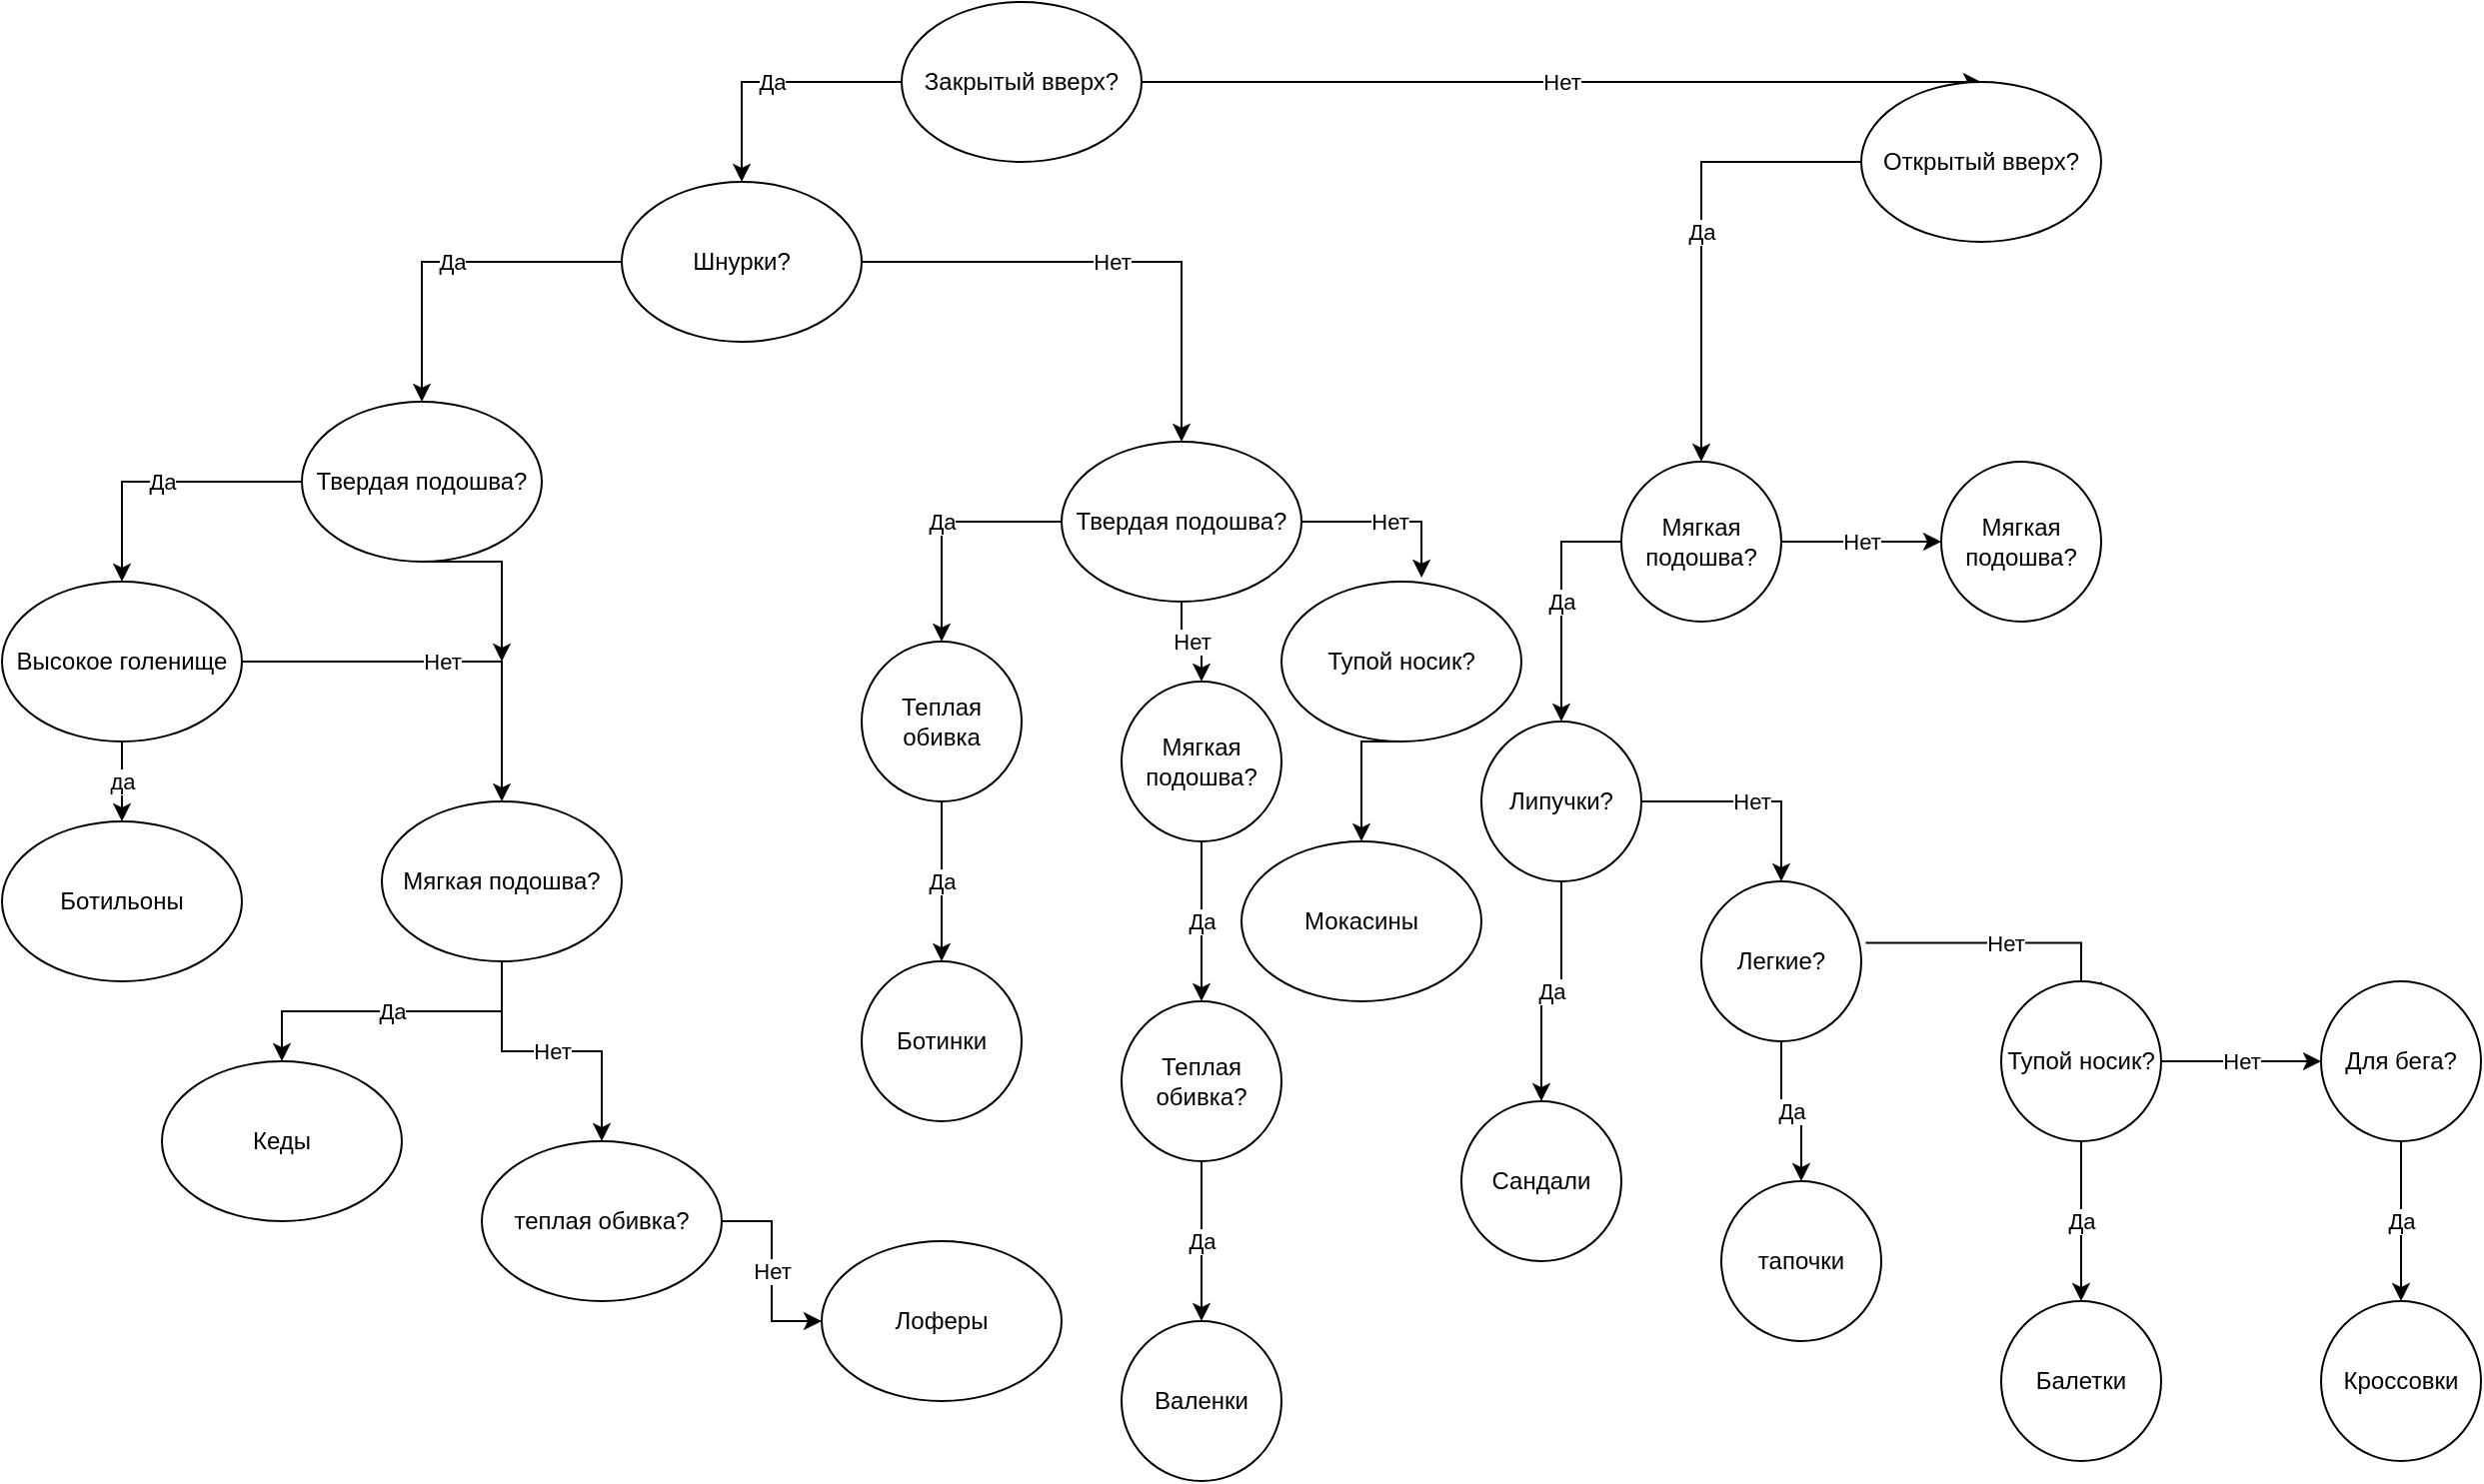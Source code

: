 <mxfile version="24.7.17">
  <diagram name="Страница — 1" id="AVN9i6M1l0PhNxlAUeYG">
    <mxGraphModel dx="2006" dy="676" grid="1" gridSize="10" guides="1" tooltips="1" connect="1" arrows="1" fold="1" page="1" pageScale="1" pageWidth="827" pageHeight="1169" math="0" shadow="0">
      <root>
        <mxCell id="0" />
        <mxCell id="1" parent="0" />
        <mxCell id="QfYBvfX-g-FYj6JUSHEv-9" value="Да" style="edgeStyle=orthogonalEdgeStyle;rounded=0;orthogonalLoop=1;jettySize=auto;html=1;" edge="1" parent="1" source="QfYBvfX-g-FYj6JUSHEv-1" target="QfYBvfX-g-FYj6JUSHEv-8">
          <mxGeometry relative="1" as="geometry" />
        </mxCell>
        <mxCell id="QfYBvfX-g-FYj6JUSHEv-11" value="Нет" style="edgeStyle=orthogonalEdgeStyle;rounded=0;orthogonalLoop=1;jettySize=auto;html=1;entryX=0.5;entryY=0;entryDx=0;entryDy=0;" edge="1" parent="1" source="QfYBvfX-g-FYj6JUSHEv-1" target="QfYBvfX-g-FYj6JUSHEv-10">
          <mxGeometry relative="1" as="geometry">
            <Array as="points">
              <mxPoint x="350" y="40" />
            </Array>
          </mxGeometry>
        </mxCell>
        <mxCell id="QfYBvfX-g-FYj6JUSHEv-1" value="Закрытый вверх?" style="ellipse;whiteSpace=wrap;html=1;" vertex="1" parent="1">
          <mxGeometry x="20" width="120" height="80" as="geometry" />
        </mxCell>
        <mxCell id="QfYBvfX-g-FYj6JUSHEv-13" value="Да" style="edgeStyle=orthogonalEdgeStyle;rounded=0;orthogonalLoop=1;jettySize=auto;html=1;" edge="1" parent="1" source="QfYBvfX-g-FYj6JUSHEv-8" target="QfYBvfX-g-FYj6JUSHEv-12">
          <mxGeometry relative="1" as="geometry" />
        </mxCell>
        <mxCell id="QfYBvfX-g-FYj6JUSHEv-15" value="Нет" style="edgeStyle=orthogonalEdgeStyle;rounded=0;orthogonalLoop=1;jettySize=auto;html=1;" edge="1" parent="1" source="QfYBvfX-g-FYj6JUSHEv-8" target="QfYBvfX-g-FYj6JUSHEv-14">
          <mxGeometry relative="1" as="geometry" />
        </mxCell>
        <mxCell id="QfYBvfX-g-FYj6JUSHEv-8" value="Шнурки?" style="ellipse;whiteSpace=wrap;html=1;" vertex="1" parent="1">
          <mxGeometry x="-120" y="90" width="120" height="80" as="geometry" />
        </mxCell>
        <mxCell id="QfYBvfX-g-FYj6JUSHEv-10" value="Открытый вверх?" style="ellipse;whiteSpace=wrap;html=1;" vertex="1" parent="1">
          <mxGeometry x="500" y="40" width="120" height="80" as="geometry" />
        </mxCell>
        <mxCell id="QfYBvfX-g-FYj6JUSHEv-17" value="Да" style="edgeStyle=orthogonalEdgeStyle;rounded=0;orthogonalLoop=1;jettySize=auto;html=1;" edge="1" parent="1" source="QfYBvfX-g-FYj6JUSHEv-12" target="QfYBvfX-g-FYj6JUSHEv-16">
          <mxGeometry relative="1" as="geometry" />
        </mxCell>
        <mxCell id="QfYBvfX-g-FYj6JUSHEv-12" value="Твердая подошва?" style="ellipse;whiteSpace=wrap;html=1;" vertex="1" parent="1">
          <mxGeometry x="-280" y="200" width="120" height="80" as="geometry" />
        </mxCell>
        <mxCell id="QfYBvfX-g-FYj6JUSHEv-23" value="Да" style="edgeStyle=orthogonalEdgeStyle;rounded=0;orthogonalLoop=1;jettySize=auto;html=1;" edge="1" parent="1" source="QfYBvfX-g-FYj6JUSHEv-14" target="QfYBvfX-g-FYj6JUSHEv-22">
          <mxGeometry relative="1" as="geometry" />
        </mxCell>
        <mxCell id="QfYBvfX-g-FYj6JUSHEv-56" value="Нет" style="edgeStyle=orthogonalEdgeStyle;rounded=0;orthogonalLoop=1;jettySize=auto;html=1;" edge="1" parent="1" source="QfYBvfX-g-FYj6JUSHEv-14" target="QfYBvfX-g-FYj6JUSHEv-55">
          <mxGeometry relative="1" as="geometry" />
        </mxCell>
        <mxCell id="QfYBvfX-g-FYj6JUSHEv-14" value="Твердая подошва?" style="ellipse;whiteSpace=wrap;html=1;" vertex="1" parent="1">
          <mxGeometry x="100" y="220" width="120" height="80" as="geometry" />
        </mxCell>
        <mxCell id="QfYBvfX-g-FYj6JUSHEv-21" value="да" style="edgeStyle=orthogonalEdgeStyle;rounded=0;orthogonalLoop=1;jettySize=auto;html=1;" edge="1" parent="1" source="QfYBvfX-g-FYj6JUSHEv-16" target="QfYBvfX-g-FYj6JUSHEv-20">
          <mxGeometry relative="1" as="geometry" />
        </mxCell>
        <mxCell id="QfYBvfX-g-FYj6JUSHEv-42" value="Нет" style="edgeStyle=orthogonalEdgeStyle;rounded=0;orthogonalLoop=1;jettySize=auto;html=1;" edge="1" parent="1" source="QfYBvfX-g-FYj6JUSHEv-16" target="QfYBvfX-g-FYj6JUSHEv-41">
          <mxGeometry relative="1" as="geometry" />
        </mxCell>
        <mxCell id="QfYBvfX-g-FYj6JUSHEv-16" value="Высокое голенище" style="ellipse;whiteSpace=wrap;html=1;" vertex="1" parent="1">
          <mxGeometry x="-430" y="290" width="120" height="80" as="geometry" />
        </mxCell>
        <mxCell id="QfYBvfX-g-FYj6JUSHEv-20" value="Ботильоны" style="ellipse;whiteSpace=wrap;html=1;" vertex="1" parent="1">
          <mxGeometry x="-430" y="410" width="120" height="80" as="geometry" />
        </mxCell>
        <mxCell id="QfYBvfX-g-FYj6JUSHEv-25" value="Да" style="edgeStyle=orthogonalEdgeStyle;rounded=0;orthogonalLoop=1;jettySize=auto;html=1;" edge="1" parent="1" source="QfYBvfX-g-FYj6JUSHEv-22" target="QfYBvfX-g-FYj6JUSHEv-24">
          <mxGeometry relative="1" as="geometry" />
        </mxCell>
        <mxCell id="QfYBvfX-g-FYj6JUSHEv-22" value="Теплая обивка" style="ellipse;whiteSpace=wrap;html=1;" vertex="1" parent="1">
          <mxGeometry y="320" width="80" height="80" as="geometry" />
        </mxCell>
        <mxCell id="QfYBvfX-g-FYj6JUSHEv-24" value="Ботинки" style="ellipse;whiteSpace=wrap;html=1;" vertex="1" parent="1">
          <mxGeometry y="480" width="80" height="80" as="geometry" />
        </mxCell>
        <mxCell id="QfYBvfX-g-FYj6JUSHEv-29" value="Да" style="edgeStyle=orthogonalEdgeStyle;rounded=0;orthogonalLoop=1;jettySize=auto;html=1;exitX=0;exitY=0.5;exitDx=0;exitDy=0;" edge="1" parent="1" source="QfYBvfX-g-FYj6JUSHEv-10" target="QfYBvfX-g-FYj6JUSHEv-28">
          <mxGeometry relative="1" as="geometry">
            <mxPoint x="370" y="180" as="sourcePoint" />
          </mxGeometry>
        </mxCell>
        <mxCell id="QfYBvfX-g-FYj6JUSHEv-32" value="Да" style="edgeStyle=orthogonalEdgeStyle;rounded=0;orthogonalLoop=1;jettySize=auto;html=1;exitX=0;exitY=0.5;exitDx=0;exitDy=0;" edge="1" parent="1" source="QfYBvfX-g-FYj6JUSHEv-28" target="QfYBvfX-g-FYj6JUSHEv-31">
          <mxGeometry relative="1" as="geometry" />
        </mxCell>
        <mxCell id="QfYBvfX-g-FYj6JUSHEv-62" value="Нет" style="edgeStyle=orthogonalEdgeStyle;rounded=0;orthogonalLoop=1;jettySize=auto;html=1;" edge="1" parent="1" source="QfYBvfX-g-FYj6JUSHEv-28" target="QfYBvfX-g-FYj6JUSHEv-61">
          <mxGeometry relative="1" as="geometry" />
        </mxCell>
        <mxCell id="QfYBvfX-g-FYj6JUSHEv-28" value="Мягкая подошва?" style="ellipse;whiteSpace=wrap;html=1;" vertex="1" parent="1">
          <mxGeometry x="380" y="230" width="80" height="80" as="geometry" />
        </mxCell>
        <mxCell id="QfYBvfX-g-FYj6JUSHEv-36" value="Нет" style="edgeStyle=orthogonalEdgeStyle;rounded=0;orthogonalLoop=1;jettySize=auto;html=1;entryX=0.5;entryY=0;entryDx=0;entryDy=0;" edge="1" parent="1" source="QfYBvfX-g-FYj6JUSHEv-31" target="QfYBvfX-g-FYj6JUSHEv-35">
          <mxGeometry relative="1" as="geometry" />
        </mxCell>
        <mxCell id="QfYBvfX-g-FYj6JUSHEv-78" value="Да" style="edgeStyle=orthogonalEdgeStyle;rounded=0;orthogonalLoop=1;jettySize=auto;html=1;" edge="1" parent="1" source="QfYBvfX-g-FYj6JUSHEv-31" target="QfYBvfX-g-FYj6JUSHEv-33">
          <mxGeometry relative="1" as="geometry" />
        </mxCell>
        <mxCell id="QfYBvfX-g-FYj6JUSHEv-31" value="Липучки?" style="ellipse;whiteSpace=wrap;html=1;" vertex="1" parent="1">
          <mxGeometry x="310" y="360" width="80" height="80" as="geometry" />
        </mxCell>
        <mxCell id="QfYBvfX-g-FYj6JUSHEv-33" value="Сандали" style="ellipse;whiteSpace=wrap;html=1;" vertex="1" parent="1">
          <mxGeometry x="300" y="550" width="80" height="80" as="geometry" />
        </mxCell>
        <mxCell id="QfYBvfX-g-FYj6JUSHEv-38" value="Да" style="edgeStyle=orthogonalEdgeStyle;rounded=0;orthogonalLoop=1;jettySize=auto;html=1;" edge="1" parent="1" source="QfYBvfX-g-FYj6JUSHEv-35" target="QfYBvfX-g-FYj6JUSHEv-37">
          <mxGeometry relative="1" as="geometry" />
        </mxCell>
        <mxCell id="QfYBvfX-g-FYj6JUSHEv-64" value="Нет" style="edgeStyle=orthogonalEdgeStyle;rounded=0;orthogonalLoop=1;jettySize=auto;html=1;exitX=1.028;exitY=0.385;exitDx=0;exitDy=0;exitPerimeter=0;" edge="1" parent="1" source="QfYBvfX-g-FYj6JUSHEv-35">
          <mxGeometry relative="1" as="geometry">
            <mxPoint x="510" y="470" as="sourcePoint" />
            <mxPoint x="620" y="490" as="targetPoint" />
            <Array as="points">
              <mxPoint x="610" y="471" />
              <mxPoint x="610" y="491" />
            </Array>
          </mxGeometry>
        </mxCell>
        <mxCell id="QfYBvfX-g-FYj6JUSHEv-35" value="Легкие?" style="ellipse;whiteSpace=wrap;html=1;" vertex="1" parent="1">
          <mxGeometry x="420" y="440" width="80" height="80" as="geometry" />
        </mxCell>
        <mxCell id="QfYBvfX-g-FYj6JUSHEv-37" value="тапочки" style="ellipse;whiteSpace=wrap;html=1;" vertex="1" parent="1">
          <mxGeometry x="430" y="590" width="80" height="80" as="geometry" />
        </mxCell>
        <mxCell id="QfYBvfX-g-FYj6JUSHEv-44" value="Да" style="edgeStyle=orthogonalEdgeStyle;rounded=0;orthogonalLoop=1;jettySize=auto;html=1;" edge="1" parent="1" source="QfYBvfX-g-FYj6JUSHEv-41" target="QfYBvfX-g-FYj6JUSHEv-43">
          <mxGeometry relative="1" as="geometry" />
        </mxCell>
        <mxCell id="QfYBvfX-g-FYj6JUSHEv-49" value="Нет" style="edgeStyle=orthogonalEdgeStyle;rounded=0;orthogonalLoop=1;jettySize=auto;html=1;" edge="1" parent="1" source="QfYBvfX-g-FYj6JUSHEv-41" target="QfYBvfX-g-FYj6JUSHEv-48">
          <mxGeometry relative="1" as="geometry" />
        </mxCell>
        <mxCell id="QfYBvfX-g-FYj6JUSHEv-41" value="Мягкая подошва?" style="ellipse;whiteSpace=wrap;html=1;" vertex="1" parent="1">
          <mxGeometry x="-240" y="400" width="120" height="80" as="geometry" />
        </mxCell>
        <mxCell id="QfYBvfX-g-FYj6JUSHEv-43" value="Кеды" style="ellipse;whiteSpace=wrap;html=1;" vertex="1" parent="1">
          <mxGeometry x="-350" y="530" width="120" height="80" as="geometry" />
        </mxCell>
        <mxCell id="QfYBvfX-g-FYj6JUSHEv-46" value="Мокасины" style="ellipse;whiteSpace=wrap;html=1;" vertex="1" parent="1">
          <mxGeometry x="190" y="420" width="120" height="80" as="geometry" />
        </mxCell>
        <mxCell id="QfYBvfX-g-FYj6JUSHEv-53" value="Нет" style="edgeStyle=orthogonalEdgeStyle;rounded=0;orthogonalLoop=1;jettySize=auto;html=1;" edge="1" parent="1" source="QfYBvfX-g-FYj6JUSHEv-48" target="QfYBvfX-g-FYj6JUSHEv-50">
          <mxGeometry relative="1" as="geometry" />
        </mxCell>
        <mxCell id="QfYBvfX-g-FYj6JUSHEv-48" value="теплая обивка?" style="ellipse;whiteSpace=wrap;html=1;" vertex="1" parent="1">
          <mxGeometry x="-190" y="570" width="120" height="80" as="geometry" />
        </mxCell>
        <mxCell id="QfYBvfX-g-FYj6JUSHEv-50" value="Лоферы" style="ellipse;whiteSpace=wrap;html=1;" vertex="1" parent="1">
          <mxGeometry x="-20" y="620" width="120" height="80" as="geometry" />
        </mxCell>
        <mxCell id="QfYBvfX-g-FYj6JUSHEv-58" value="Да" style="edgeStyle=orthogonalEdgeStyle;rounded=0;orthogonalLoop=1;jettySize=auto;html=1;" edge="1" parent="1" source="QfYBvfX-g-FYj6JUSHEv-55" target="QfYBvfX-g-FYj6JUSHEv-57">
          <mxGeometry relative="1" as="geometry" />
        </mxCell>
        <mxCell id="QfYBvfX-g-FYj6JUSHEv-55" value="Мягкая подошва?" style="ellipse;whiteSpace=wrap;html=1;" vertex="1" parent="1">
          <mxGeometry x="130" y="340" width="80" height="80" as="geometry" />
        </mxCell>
        <mxCell id="QfYBvfX-g-FYj6JUSHEv-60" value="Да" style="edgeStyle=orthogonalEdgeStyle;rounded=0;orthogonalLoop=1;jettySize=auto;html=1;" edge="1" parent="1" source="QfYBvfX-g-FYj6JUSHEv-57" target="QfYBvfX-g-FYj6JUSHEv-59">
          <mxGeometry relative="1" as="geometry" />
        </mxCell>
        <mxCell id="QfYBvfX-g-FYj6JUSHEv-57" value="Теплая обивка?" style="ellipse;whiteSpace=wrap;html=1;" vertex="1" parent="1">
          <mxGeometry x="130" y="500" width="80" height="80" as="geometry" />
        </mxCell>
        <mxCell id="QfYBvfX-g-FYj6JUSHEv-59" value="Валенки" style="ellipse;whiteSpace=wrap;html=1;" vertex="1" parent="1">
          <mxGeometry x="130" y="660" width="80" height="80" as="geometry" />
        </mxCell>
        <mxCell id="QfYBvfX-g-FYj6JUSHEv-61" value="Мягкая подошва?" style="ellipse;whiteSpace=wrap;html=1;" vertex="1" parent="1">
          <mxGeometry x="540" y="230" width="80" height="80" as="geometry" />
        </mxCell>
        <mxCell id="QfYBvfX-g-FYj6JUSHEv-66" value="Да" style="edgeStyle=orthogonalEdgeStyle;rounded=0;orthogonalLoop=1;jettySize=auto;html=1;" edge="1" parent="1" source="QfYBvfX-g-FYj6JUSHEv-63" target="QfYBvfX-g-FYj6JUSHEv-65">
          <mxGeometry relative="1" as="geometry" />
        </mxCell>
        <mxCell id="QfYBvfX-g-FYj6JUSHEv-69" value="Нет" style="edgeStyle=orthogonalEdgeStyle;rounded=0;orthogonalLoop=1;jettySize=auto;html=1;" edge="1" parent="1" source="QfYBvfX-g-FYj6JUSHEv-63" target="QfYBvfX-g-FYj6JUSHEv-68">
          <mxGeometry relative="1" as="geometry" />
        </mxCell>
        <mxCell id="QfYBvfX-g-FYj6JUSHEv-63" value="Тупой носик?" style="ellipse;whiteSpace=wrap;html=1;" vertex="1" parent="1">
          <mxGeometry x="570" y="490" width="80" height="80" as="geometry" />
        </mxCell>
        <mxCell id="QfYBvfX-g-FYj6JUSHEv-65" value="Балетки" style="ellipse;whiteSpace=wrap;html=1;" vertex="1" parent="1">
          <mxGeometry x="570" y="650" width="80" height="80" as="geometry" />
        </mxCell>
        <mxCell id="QfYBvfX-g-FYj6JUSHEv-71" value="Да" style="edgeStyle=orthogonalEdgeStyle;rounded=0;orthogonalLoop=1;jettySize=auto;html=1;" edge="1" parent="1" source="QfYBvfX-g-FYj6JUSHEv-68" target="QfYBvfX-g-FYj6JUSHEv-70">
          <mxGeometry relative="1" as="geometry" />
        </mxCell>
        <mxCell id="QfYBvfX-g-FYj6JUSHEv-68" value="Для бега?" style="ellipse;whiteSpace=wrap;html=1;" vertex="1" parent="1">
          <mxGeometry x="730" y="490" width="80" height="80" as="geometry" />
        </mxCell>
        <mxCell id="QfYBvfX-g-FYj6JUSHEv-70" value="Кроссовки" style="ellipse;whiteSpace=wrap;html=1;" vertex="1" parent="1">
          <mxGeometry x="730" y="650" width="80" height="80" as="geometry" />
        </mxCell>
        <mxCell id="QfYBvfX-g-FYj6JUSHEv-72" value="Тупой носик?" style="ellipse;whiteSpace=wrap;html=1;" vertex="1" parent="1">
          <mxGeometry x="210" y="290" width="120" height="80" as="geometry" />
        </mxCell>
        <mxCell id="QfYBvfX-g-FYj6JUSHEv-73" value="Нет" style="endArrow=classic;html=1;rounded=0;exitX=1;exitY=0.5;exitDx=0;exitDy=0;entryX=0.584;entryY=-0.025;entryDx=0;entryDy=0;entryPerimeter=0;" edge="1" parent="1" source="QfYBvfX-g-FYj6JUSHEv-14" target="QfYBvfX-g-FYj6JUSHEv-72">
          <mxGeometry width="50" height="50" relative="1" as="geometry">
            <mxPoint x="-110" y="430" as="sourcePoint" />
            <mxPoint x="-60" y="380" as="targetPoint" />
            <Array as="points">
              <mxPoint x="280" y="260" />
            </Array>
          </mxGeometry>
        </mxCell>
        <mxCell id="QfYBvfX-g-FYj6JUSHEv-74" value="" style="endArrow=classic;html=1;rounded=0;entryX=0.5;entryY=0;entryDx=0;entryDy=0;exitX=0.5;exitY=1;exitDx=0;exitDy=0;" edge="1" parent="1" source="QfYBvfX-g-FYj6JUSHEv-72" target="QfYBvfX-g-FYj6JUSHEv-46">
          <mxGeometry width="50" height="50" relative="1" as="geometry">
            <mxPoint x="220" y="450" as="sourcePoint" />
            <mxPoint x="270" y="400" as="targetPoint" />
            <Array as="points">
              <mxPoint x="250" y="370" />
            </Array>
          </mxGeometry>
        </mxCell>
        <mxCell id="QfYBvfX-g-FYj6JUSHEv-75" value="" style="endArrow=classic;html=1;rounded=0;exitX=0.5;exitY=1;exitDx=0;exitDy=0;" edge="1" parent="1" source="QfYBvfX-g-FYj6JUSHEv-12">
          <mxGeometry width="50" height="50" relative="1" as="geometry">
            <mxPoint x="-160" y="250" as="sourcePoint" />
            <mxPoint x="-180" y="330" as="targetPoint" />
            <Array as="points">
              <mxPoint x="-180" y="280" />
            </Array>
          </mxGeometry>
        </mxCell>
      </root>
    </mxGraphModel>
  </diagram>
</mxfile>
